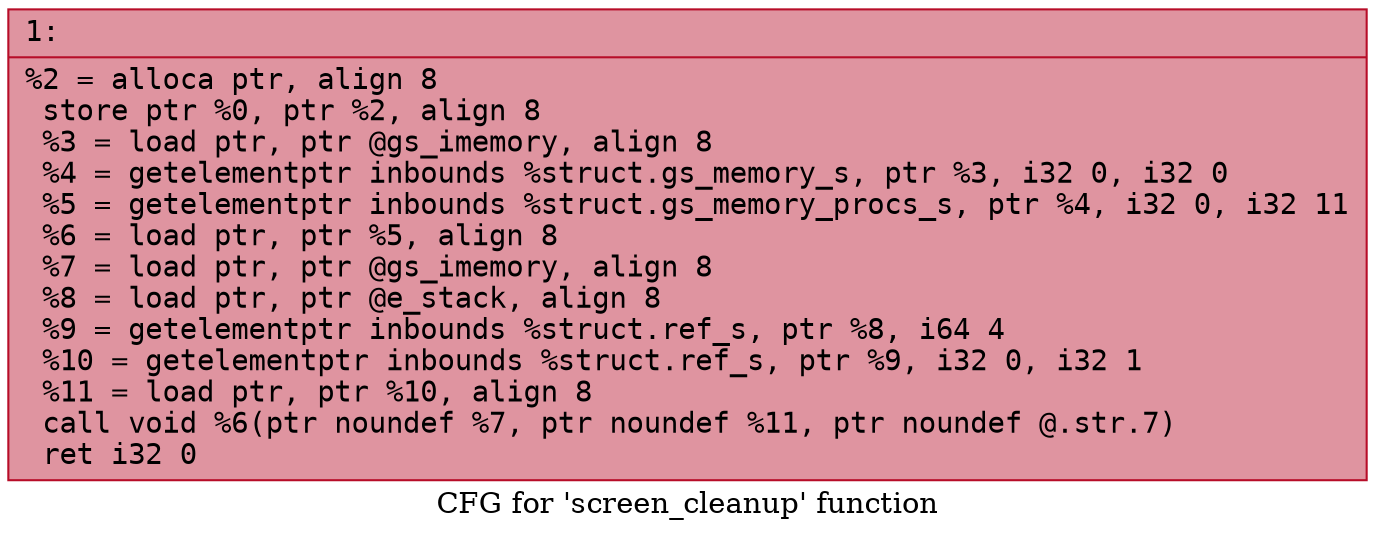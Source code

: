 digraph "CFG for 'screen_cleanup' function" {
	label="CFG for 'screen_cleanup' function";

	Node0x6000033b4eb0 [shape=record,color="#b70d28ff", style=filled, fillcolor="#b70d2870" fontname="Courier",label="{1:\l|  %2 = alloca ptr, align 8\l  store ptr %0, ptr %2, align 8\l  %3 = load ptr, ptr @gs_imemory, align 8\l  %4 = getelementptr inbounds %struct.gs_memory_s, ptr %3, i32 0, i32 0\l  %5 = getelementptr inbounds %struct.gs_memory_procs_s, ptr %4, i32 0, i32 11\l  %6 = load ptr, ptr %5, align 8\l  %7 = load ptr, ptr @gs_imemory, align 8\l  %8 = load ptr, ptr @e_stack, align 8\l  %9 = getelementptr inbounds %struct.ref_s, ptr %8, i64 4\l  %10 = getelementptr inbounds %struct.ref_s, ptr %9, i32 0, i32 1\l  %11 = load ptr, ptr %10, align 8\l  call void %6(ptr noundef %7, ptr noundef %11, ptr noundef @.str.7)\l  ret i32 0\l}"];
}
